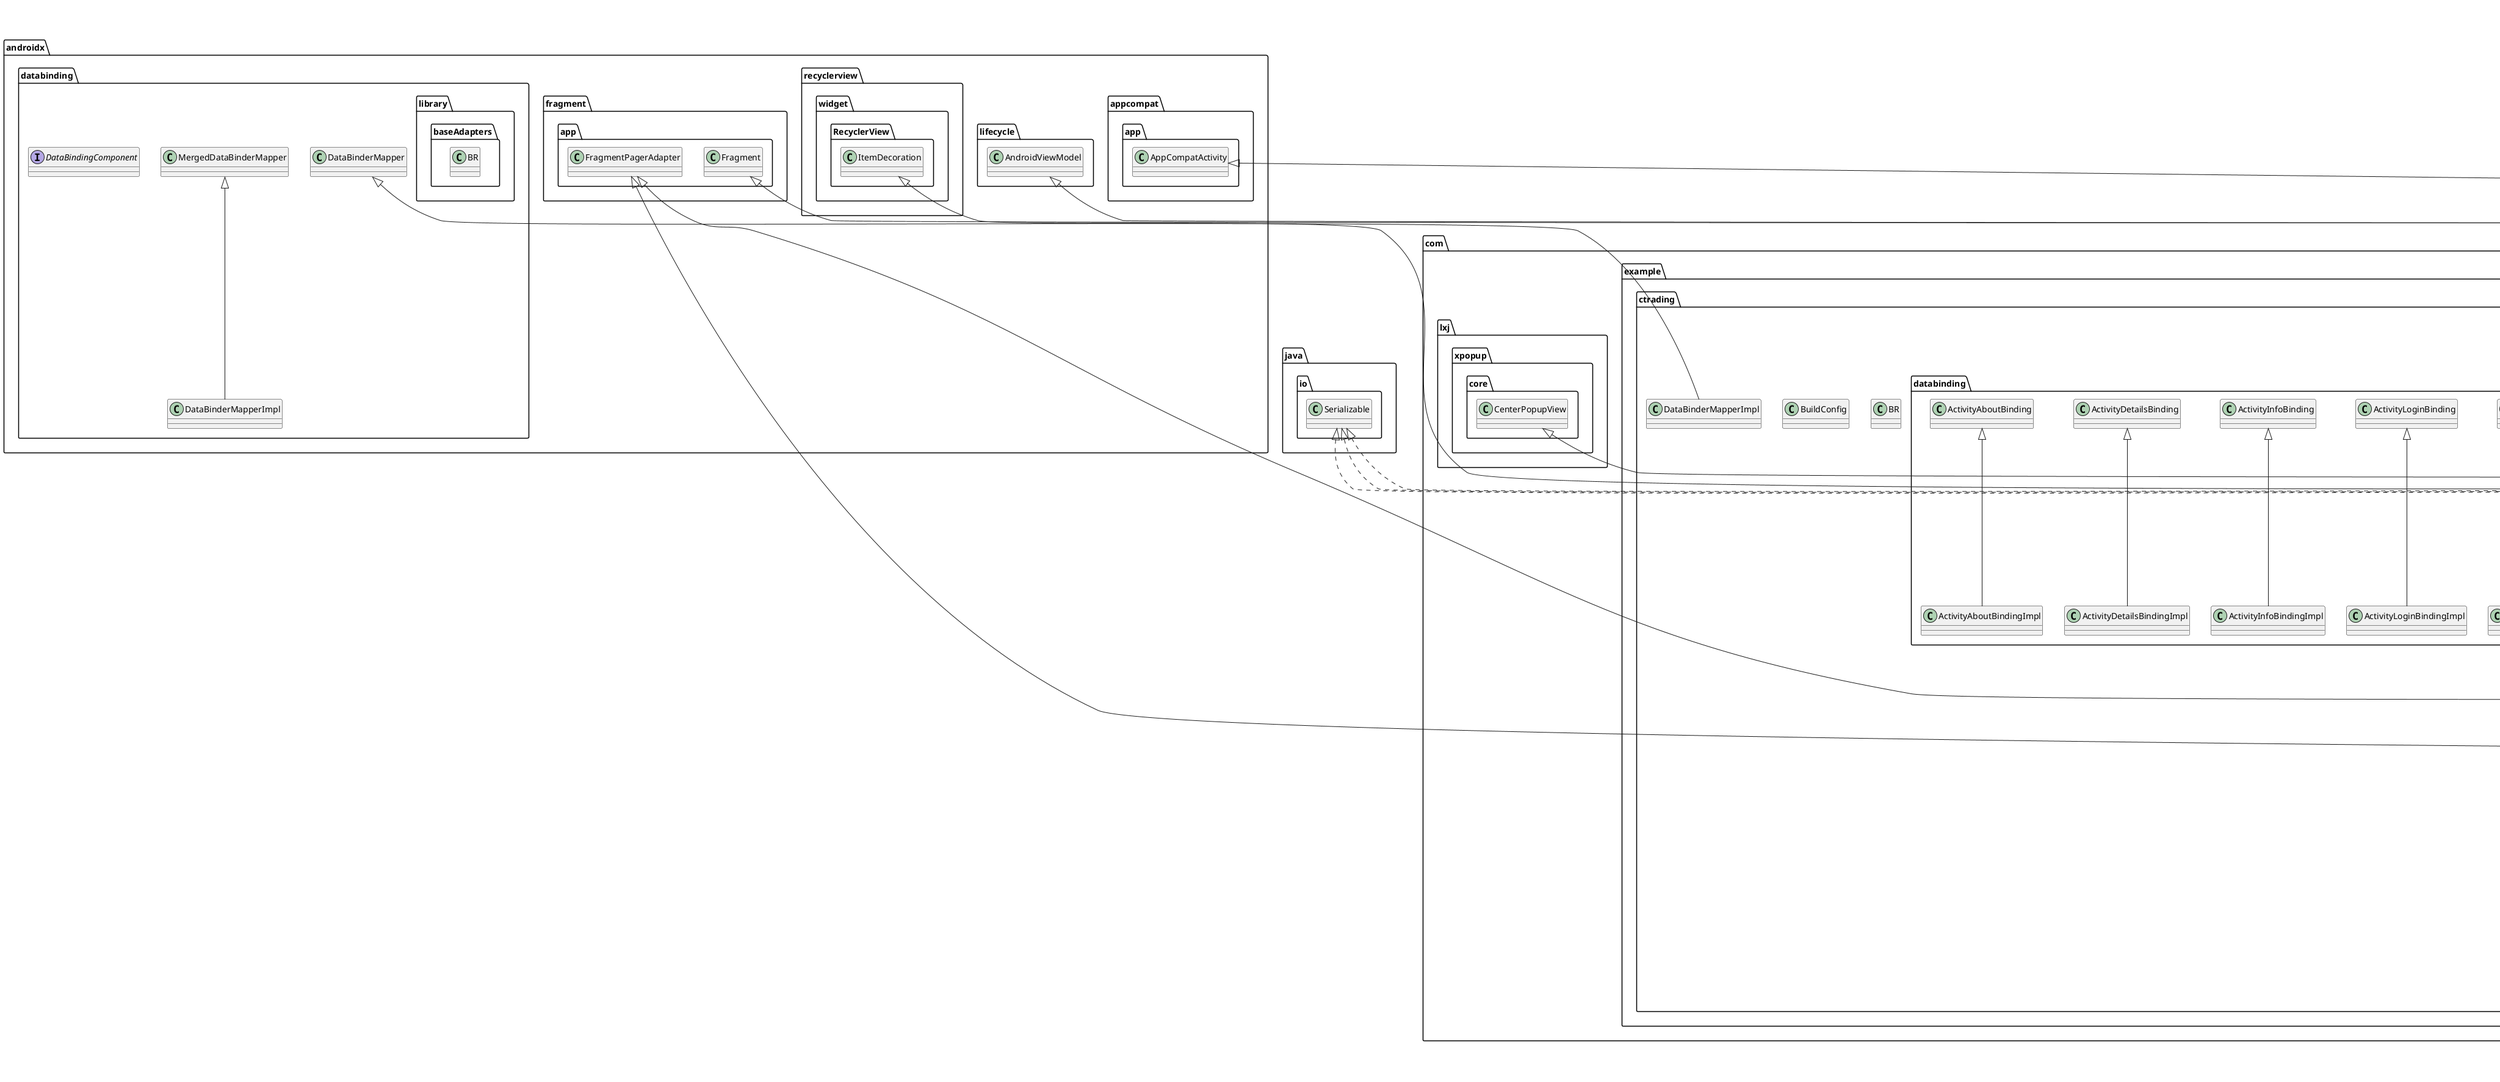@startuml

title __CTRADING.APP's Class Diagram__\n

  namespace androidx.databinding {
    class androidx.databinding.DataBinderMapperImpl {
    }
  }
  

  namespace androidx.databinding {
    interface androidx.databinding.DataBindingComponent {
    }
  }
  

  namespace androidx.databinding {
    namespace library.baseAdapters {
      class androidx.databinding.library.baseAdapters.BR {
      }
    }
  }
  

  namespace com.chad.library {
    class com.chad.library.BR {
    }
  }
  

  namespace com.example.ctrading {
    class com.example.ctrading.BR {
    }
  }
  

  namespace com.example.ctrading {
    class com.example.ctrading.BuildConfig {
    }
  }
  

  namespace com.example.ctrading {
    class com.example.ctrading.DataBinderMapperImpl {
    }
  }
  

  namespace com.example.ctrading {
    namespace app.base {
      class com.example.ctrading.app.base.App {
      }
    }
  }
  

  namespace com.example.ctrading {
    namespace app.base {
      abstract class com.example.ctrading.app.base.BaseAct {
      }
    }
  }
  

  namespace com.example.ctrading {
    namespace app.base {
      abstract class com.example.ctrading.app.base.BaseFrg {
      }
    }
  }
  

  namespace com.example.ctrading {
    namespace app.base {
      abstract class com.example.ctrading.app.base.BaseVM {
      }
    }
  }
  

  namespace com.example.ctrading {
    namespace app.global {
      class com.example.ctrading.app.global.Constant {
      }
    }
  }
  

  namespace com.example.ctrading {
    namespace app.global {
      class com.example.ctrading.app.global.EventBusTag {
      }
    }
  }
  

  namespace com.example.ctrading {
    namespace app.network {
      abstract class com.example.ctrading.app.network.BaseObserver {
      }
    }
  }
  

  namespace com.example.ctrading {
    namespace app.network {
      class com.example.ctrading.app.network.BaseResponse {
      }
    }
  }
  

  namespace com.example.ctrading {
    namespace app.network {
      class com.example.ctrading.app.network.ExceptionHandle {
      }
    }
  }
  

  namespace com.example.ctrading {
    namespace app.network {
      class com.example.ctrading.app.network.FrameWorkNetworkInfo {
      }
    }
  }
  

  namespace com.example.ctrading {
    namespace app.network {
      class com.example.ctrading.app.network.HttpErrorHandler {
      }
    }
  }
  

  namespace com.example.ctrading {
    namespace app.network {
      interface com.example.ctrading.app.network.INetworkRequiredInfo {
      }
    }
  }
  

  namespace com.example.ctrading {
    namespace app.network {
      class com.example.ctrading.app.network.NetworkApi {
      }
    }
  }
  

  namespace com.example.ctrading {
    namespace app.network {
      namespace api {
        interface com.example.ctrading.app.network.api.ApiService {
        }
      }
    }
  }
  

  namespace com.example.ctrading {
    namespace app.network {
      namespace interptor {
        class com.example.ctrading.app.network.interptor.RequestInterceptor {
        }
      }
    }
  }
  

  namespace com.example.ctrading {
    namespace app.network {
      namespace interptor {
        class com.example.ctrading.app.network.interptor.ResponseInterceptor {
        }
      }
    }
  }
  

  namespace com.example.ctrading {
    namespace app.utils {
      class com.example.ctrading.app.utils.CacheUtils {
      }
    }
  }
  

  namespace com.example.ctrading {
    namespace app.utils {
      class com.example.ctrading.app.utils.DateUtil {
      }
    }
  }
  

  namespace com.example.ctrading {
    namespace app.utils {
      class com.example.ctrading.app.utils.MmkvUtils {
      }
    }
  }
  

  namespace com.example.ctrading {
    namespace app.utils {
      class com.example.ctrading.app.utils.ParseUtils {
      }
    }
  }
  

  namespace com.example.ctrading {
    namespace databinding {
      class com.example.ctrading.databinding.ActivityAboutBindingImpl {
      }
    }
  }
  

  namespace com.example.ctrading {
    namespace databinding {
      class com.example.ctrading.databinding.ActivityDetailsBindingImpl {
      }
    }
  }
  

  namespace com.example.ctrading {
    namespace databinding {
      class com.example.ctrading.databinding.ActivityInfoBindingImpl {
      }
    }
  }
  

  namespace com.example.ctrading {
    namespace databinding {
      class com.example.ctrading.databinding.ActivityLoginBindingImpl {
      }
    }
  }
  

  namespace com.example.ctrading {
    namespace databinding {
      class com.example.ctrading.databinding.ActivityMainBindingImpl {
      }
    }
  }
  

  namespace com.example.ctrading {
    namespace databinding {
      class com.example.ctrading.databinding.ActivityRegisterBindingImpl {
      }
    }
  }
  

  namespace com.example.ctrading {
    namespace databinding {
      class com.example.ctrading.databinding.ActivityReleaseBindingImpl {
      }
    }
  }
  

  namespace com.example.ctrading {
    namespace databinding {
      class com.example.ctrading.databinding.ActivityStartBindingImpl {
      }
    }
  }
  

  namespace com.example.ctrading {
    namespace databinding {
      class com.example.ctrading.databinding.ActivityWebBindingImpl {
      }
    }
  }
  

  namespace com.example.ctrading {
    namespace databinding {
      class com.example.ctrading.databinding.FragmentMarketBindingImpl {
      }
    }
  }
  

  namespace com.example.ctrading {
    namespace databinding {
      class com.example.ctrading.databinding.FragmentMatchBindingImpl {
      }
    }
  }
  

  namespace com.example.ctrading {
    namespace databinding {
      class com.example.ctrading.databinding.FragmentOrderBindingImpl {
      }
    }
  }
  

  namespace com.example.ctrading {
    namespace databinding {
      class com.example.ctrading.databinding.FragmentReleaseBindingImpl {
      }
    }
  }
  

  namespace com.example.ctrading {
    namespace databinding {
      class com.example.ctrading.databinding.FragmentSquareBindingImpl {
      }
    }
  }
  

  namespace com.example.ctrading {
    namespace mvvm {
      class com.example.ctrading.mvvm.One {
      }
    }
  }
  

  namespace com.example.ctrading {
    namespace mvvm {
      namespace model.bean {
        class com.example.ctrading.mvvm.model.bean.ArticleBean {
        }
      }
    }
  }
  

  namespace com.example.ctrading {
    namespace mvvm {
      namespace model.bean {
        class com.example.ctrading.mvvm.model.bean.JsonBean {
        }
      }
    }
  }
  

  namespace com.example.ctrading {
    namespace mvvm {
      namespace model.bean {
        class com.example.ctrading.mvvm.model.bean.ProjectBean {
        }
      }
    }
  }
  

  namespace com.example.ctrading {
    namespace mvvm {
      namespace model.bean {
        class com.example.ctrading.mvvm.model.bean.UserBean {
        }
      }
    }
  }
  

  namespace com.example.ctrading {
    namespace mvvm {
      namespace ui.activity {
        class com.example.ctrading.mvvm.ui.activity.AboutActivity {
        }
      }
    }
  }
  

  namespace com.example.ctrading {
    namespace mvvm {
      namespace ui.activity {
        class com.example.ctrading.mvvm.ui.activity.DetailsActivity {
        }
      }
    }
  }
  

  namespace com.example.ctrading {
    namespace mvvm {
      namespace ui.activity {
        class com.example.ctrading.mvvm.ui.activity.InfoActivity {
        }
      }
    }
  }
  

  namespace com.example.ctrading {
    namespace mvvm {
      namespace ui.activity {
        class com.example.ctrading.mvvm.ui.activity.LoginActvity {
        }
      }
    }
  }
  

  namespace com.example.ctrading {
    namespace mvvm {
      namespace ui.activity {
        class com.example.ctrading.mvvm.ui.activity.MainActivity {
        }
      }
    }
  }
  

  namespace com.example.ctrading {
    namespace mvvm {
      namespace ui.activity {
        class com.example.ctrading.mvvm.ui.activity.RegisterActivity {
        }
      }
    }
  }
  

  namespace com.example.ctrading {
    namespace mvvm {
      namespace ui.activity {
        class com.example.ctrading.mvvm.ui.activity.ReleaseActivity {
        }
      }
    }
  }
  

  namespace com.example.ctrading {
    namespace mvvm {
      namespace ui.activity {
        class com.example.ctrading.mvvm.ui.activity.StartActivity {
        }
      }
    }
  }
  

  namespace com.example.ctrading {
    namespace mvvm {
      namespace ui.activity {
        class com.example.ctrading.mvvm.ui.activity.WebActivity {
        }
      }
    }
  }
  

  namespace com.example.ctrading {
    namespace mvvm {
      namespace ui.adapter {
        class com.example.ctrading.mvvm.ui.adapter.FrgmentAdapter {
        }
      }
    }
  }
  

  namespace com.example.ctrading {
    namespace mvvm {
      namespace ui.adapter {
        class com.example.ctrading.mvvm.ui.adapter.ReleaseAdapter {
        }
      }
    }
  }
  

  namespace com.example.ctrading {
    namespace mvvm {
      namespace ui.adapter {
        class com.example.ctrading.mvvm.ui.adapter.RvArticleAdapter {
        }
      }
    }
  }
  

  namespace com.example.ctrading {
    namespace mvvm {
      namespace ui.adapter {
        class com.example.ctrading.mvvm.ui.adapter.RvMarketAdapter {
        }
      }
    }
  }
  

  namespace com.example.ctrading {
    namespace mvvm {
      namespace ui.adapter {
        class com.example.ctrading.mvvm.ui.adapter.RvOrderAdapter {
        }
      }
    }
  }
  

  namespace com.example.ctrading {
    namespace mvvm {
      namespace ui.fragment {
        class com.example.ctrading.mvvm.ui.fragment.MarketFragment {
        }
      }
    }
  }
  

  namespace com.example.ctrading {
    namespace mvvm {
      namespace ui.fragment {
        class com.example.ctrading.mvvm.ui.fragment.MatchFragment {
        }
      }
    }
  }
  

  namespace com.example.ctrading {
    namespace mvvm {
      namespace ui.fragment {
        class com.example.ctrading.mvvm.ui.fragment.OrderFragment {
        }
      }
    }
  }
  

  namespace com.example.ctrading {
    namespace mvvm {
      namespace ui.fragment {
        class com.example.ctrading.mvvm.ui.fragment.ReleaseFragment {
        }
      }
    }
  }
  

  namespace com.example.ctrading {
    namespace mvvm {
      namespace ui.fragment {
        class com.example.ctrading.mvvm.ui.fragment.SquareFrgment {
        }
      }
    }
  }
  

  namespace com.example.ctrading {
    namespace mvvm {
      namespace ui.parts {
        class com.example.ctrading.mvvm.ui.parts.LogOutPopup {
        }
      }
    }
  }
  

  namespace com.example.ctrading {
    namespace mvvm {
      namespace ui.parts {
        class com.example.ctrading.mvvm.ui.parts.SampleTextVIew {
        }
      }
    }
  }
  

  namespace com.example.ctrading {
    namespace mvvm {
      namespace ui.parts {
        class com.example.ctrading.mvvm.ui.parts.SpaceItemDecoration {
        }
      }
    }
  }
  

  namespace com.example.ctrading {
    namespace mvvm {
      namespace viewmodel {
        class com.example.ctrading.mvvm.viewmodel.DetailsViewModel {
        }
      }
    }
  }
  

  namespace com.example.ctrading {
    namespace mvvm {
      namespace viewmodel {
        class com.example.ctrading.mvvm.viewmodel.FragmentViewModel {
        }
      }
    }
  }
  

  namespace com.example.ctrading {
    namespace mvvm {
      namespace viewmodel {
        class com.example.ctrading.mvvm.viewmodel.MainViewModel {
        }
      }
    }
  }
  

  namespace com.example.ctrading {
    namespace mvvm {
      namespace viewmodel {
        class com.example.ctrading.mvvm.viewmodel.OrderViewModel {
        }
      }
    }
  }
  

  namespace com.example.ctrading {
    namespace mvvm {
      namespace viewmodel {
        class com.example.ctrading.mvvm.viewmodel.ReleaseViewModel {
        }
      }
    }
  }
  

  androidx.databinding.DataBinderMapperImpl -up-|> androidx.databinding.MergedDataBinderMapper
  com.example.ctrading.DataBinderMapperImpl -up-|> androidx.databinding.DataBinderMapper
  com.example.ctrading.app.base.App -up-|> android.app.Application
  com.example.ctrading.app.base.BaseAct -up-|> androidx.appcompat.app.AppCompatActivity
  com.example.ctrading.app.base.BaseAct o-- VDB : binding
  com.example.ctrading.app.base.BaseAct o-- VM : mViewModel
  com.example.ctrading.app.base.BaseFrg -up-|> androidx.fragment.app.Fragment
  com.example.ctrading.app.base.BaseFrg o-- VDB : binding
  com.example.ctrading.app.base.BaseFrg o-- VM : mViewModel
  com.example.ctrading.app.base.BaseVM -up-|> androidx.lifecycle.AndroidViewModel
  com.example.ctrading.app.network.BaseObserver .up.|> io.reactivex.Observer
  com.example.ctrading.app.network.FrameWorkNetworkInfo .up.|> com.example.ctrading.app.network.INetworkRequiredInfo
  com.example.ctrading.app.network.HttpErrorHandler .up.|> io.reactivex.functions.Function
  com.example.ctrading.app.network.interptor.RequestInterceptor .up.|> okhttp3.Interceptor
  com.example.ctrading.app.network.interptor.RequestInterceptor o-- com.example.ctrading.app.network.INetworkRequiredInfo : iNetworkRequiredInfo
  com.example.ctrading.app.network.interptor.ResponseInterceptor .up.|> okhttp3.Interceptor
  com.example.ctrading.databinding.ActivityAboutBindingImpl -up-|> com.example.ctrading.databinding.ActivityAboutBinding
  com.example.ctrading.databinding.ActivityDetailsBindingImpl -up-|> com.example.ctrading.databinding.ActivityDetailsBinding
  com.example.ctrading.databinding.ActivityInfoBindingImpl -up-|> com.example.ctrading.databinding.ActivityInfoBinding
  com.example.ctrading.databinding.ActivityLoginBindingImpl -up-|> com.example.ctrading.databinding.ActivityLoginBinding
  com.example.ctrading.databinding.ActivityMainBindingImpl -up-|> com.example.ctrading.databinding.ActivityMainBinding
  com.example.ctrading.databinding.ActivityRegisterBindingImpl -up-|> com.example.ctrading.databinding.ActivityRegisterBinding
  com.example.ctrading.databinding.ActivityReleaseBindingImpl -up-|> com.example.ctrading.databinding.ActivityReleaseBinding
  com.example.ctrading.databinding.ActivityStartBindingImpl -up-|> com.example.ctrading.databinding.ActivityStartBinding
  com.example.ctrading.databinding.ActivityWebBindingImpl -up-|> com.example.ctrading.databinding.ActivityWebBinding
  com.example.ctrading.databinding.FragmentMarketBindingImpl -up-|> com.example.ctrading.databinding.FragmentMarketBinding
  com.example.ctrading.databinding.FragmentMatchBindingImpl -up-|> com.example.ctrading.databinding.FragmentMatchBinding
  com.example.ctrading.databinding.FragmentOrderBindingImpl -up-|> com.example.ctrading.databinding.FragmentOrderBinding
  com.example.ctrading.databinding.FragmentReleaseBindingImpl -up-|> com.example.ctrading.databinding.FragmentReleaseBinding
  com.example.ctrading.databinding.FragmentSquareBindingImpl -up-|> com.example.ctrading.databinding.FragmentSquareBinding
  com.example.ctrading.mvvm.model.bean.ArticleBean .up.|> java.io.Serializable
  com.example.ctrading.mvvm.model.bean.ArticleBean o-- com.example.ctrading.mvvm.model.bean.ArticleBean.DataBean : data
  com.example.ctrading.mvvm.model.bean.JsonBean .up.|> com.contrarywind.interfaces.IPickerViewData
  com.example.ctrading.mvvm.model.bean.ProjectBean .up.|> java.io.Serializable
  com.example.ctrading.mvvm.model.bean.ProjectBean o-- com.example.ctrading.mvvm.model.bean.ProjectBean.DataBean : data
  com.example.ctrading.mvvm.model.bean.UserBean .up.|> java.io.Serializable
  com.example.ctrading.mvvm.model.bean.UserBean o-- com.example.ctrading.mvvm.model.bean.UserBean.DataBean : data
  com.example.ctrading.mvvm.ui.activity.AboutActivity -up-|> com.example.ctrading.app.base.BaseAct
  com.example.ctrading.mvvm.ui.activity.DetailsActivity -up-|> com.example.ctrading.app.base.BaseAct
  com.example.ctrading.mvvm.ui.activity.DetailsActivity o-- com.example.ctrading.mvvm.model.bean.ProjectBean.DataBean.ProjectsBean : projectsBean
  com.example.ctrading.mvvm.ui.activity.InfoActivity -up-|> com.example.ctrading.app.base.BaseAct
  com.example.ctrading.mvvm.ui.activity.LoginActvity -up-|> com.example.ctrading.app.base.BaseAct
  com.example.ctrading.mvvm.ui.activity.MainActivity -up-|> com.example.ctrading.app.base.BaseAct
  com.example.ctrading.mvvm.ui.activity.RegisterActivity -up-|> com.example.ctrading.app.base.BaseAct
  com.example.ctrading.mvvm.ui.activity.ReleaseActivity -up-|> com.example.ctrading.app.base.BaseAct
  com.example.ctrading.mvvm.ui.activity.ReleaseActivity o-- com.example.ctrading.mvvm.ui.adapter.ReleaseAdapter : releaseAdapter
  com.example.ctrading.mvvm.ui.activity.StartActivity -up-|> com.example.ctrading.app.base.BaseAct
  com.example.ctrading.mvvm.ui.activity.WebActivity -up-|> com.example.ctrading.app.base.BaseAct
  com.example.ctrading.mvvm.ui.adapter.FrgmentAdapter -up-|> androidx.fragment.app.FragmentPagerAdapter
  com.example.ctrading.mvvm.ui.adapter.FrgmentAdapter o-- com.example.ctrading.mvvm.ui.fragment.MarketFragment : marketFragment
  com.example.ctrading.mvvm.ui.adapter.FrgmentAdapter o-- com.example.ctrading.mvvm.ui.fragment.MatchFragment : matchFragment
  com.example.ctrading.mvvm.ui.adapter.FrgmentAdapter o-- com.example.ctrading.mvvm.ui.fragment.SquareFrgment : squareFrgment
  com.example.ctrading.mvvm.ui.adapter.ReleaseAdapter -up-|> androidx.fragment.app.FragmentPagerAdapter
  com.example.ctrading.mvvm.ui.adapter.ReleaseAdapter o-- com.example.ctrading.mvvm.ui.fragment.ReleaseFragment : releaseFragment1
  com.example.ctrading.mvvm.ui.adapter.ReleaseAdapter o-- com.example.ctrading.mvvm.ui.fragment.ReleaseFragment : releaseFragment2
  com.example.ctrading.mvvm.ui.adapter.ReleaseAdapter o-- com.example.ctrading.mvvm.ui.fragment.ReleaseFragment : releaseFragment3
  com.example.ctrading.mvvm.ui.adapter.RvArticleAdapter -up-|> com.chad.library.adapter.base.BaseQuickAdapter
  com.example.ctrading.mvvm.ui.adapter.RvMarketAdapter -up-|> com.chad.library.adapter.base.BaseQuickAdapter
  com.example.ctrading.mvvm.ui.adapter.RvOrderAdapter -up-|> com.chad.library.adapter.base.BaseQuickAdapter
  com.example.ctrading.mvvm.ui.fragment.MarketFragment -up-|> com.example.ctrading.app.base.BaseFrg
  com.example.ctrading.mvvm.ui.fragment.MarketFragment o-- com.example.ctrading.mvvm.ui.adapter.RvMarketAdapter : rvMarketAdapter
  com.example.ctrading.mvvm.ui.fragment.MatchFragment -up-|> com.example.ctrading.app.base.BaseFrg
  com.example.ctrading.mvvm.ui.fragment.MatchFragment o-- com.example.ctrading.mvvm.ui.fragment.OrderFragment : fragment1
  com.example.ctrading.mvvm.ui.fragment.MatchFragment o-- com.example.ctrading.mvvm.ui.fragment.OrderFragment : fragment2
  com.example.ctrading.mvvm.ui.fragment.OrderFragment -up-|> com.example.ctrading.app.base.BaseFrg
  com.example.ctrading.mvvm.ui.fragment.OrderFragment o-- com.example.ctrading.mvvm.ui.adapter.RvOrderAdapter : rvOrderAdapter
  com.example.ctrading.mvvm.ui.fragment.ReleaseFragment -up-|> com.example.ctrading.app.base.BaseFrg
  com.example.ctrading.mvvm.ui.fragment.SquareFrgment -up-|> com.example.ctrading.app.base.BaseFrg
  com.example.ctrading.mvvm.ui.fragment.SquareFrgment o-- com.example.ctrading.mvvm.ui.adapter.RvArticleAdapter : rvArticleAdapter
  com.example.ctrading.mvvm.ui.parts.LogOutPopup -up-|> com.lxj.xpopup.core.CenterPopupView
  com.example.ctrading.mvvm.ui.parts.SampleTextVIew -up-|> android.widget.TextView
  com.example.ctrading.mvvm.ui.parts.SpaceItemDecoration -up-|> androidx.recyclerview.widget.RecyclerView.ItemDecoration
  com.example.ctrading.mvvm.viewmodel.DetailsViewModel -up-|> com.example.ctrading.app.base.BaseVM
  com.example.ctrading.mvvm.viewmodel.FragmentViewModel -up-|> com.example.ctrading.app.base.BaseVM
  com.example.ctrading.mvvm.viewmodel.MainViewModel -up-|> com.example.ctrading.app.base.BaseVM
  com.example.ctrading.mvvm.viewmodel.OrderViewModel -up-|> com.example.ctrading.app.base.BaseVM
  com.example.ctrading.mvvm.viewmodel.ReleaseViewModel -up-|> com.example.ctrading.app.base.BaseVM


right footer


PlantUML diagram generated by SketchIt! (https://bitbucket.org/pmesmeur/sketch.it)
For more information about this tool, please contact philippe.mesmeur@gmail.com
endfooter

@enduml
